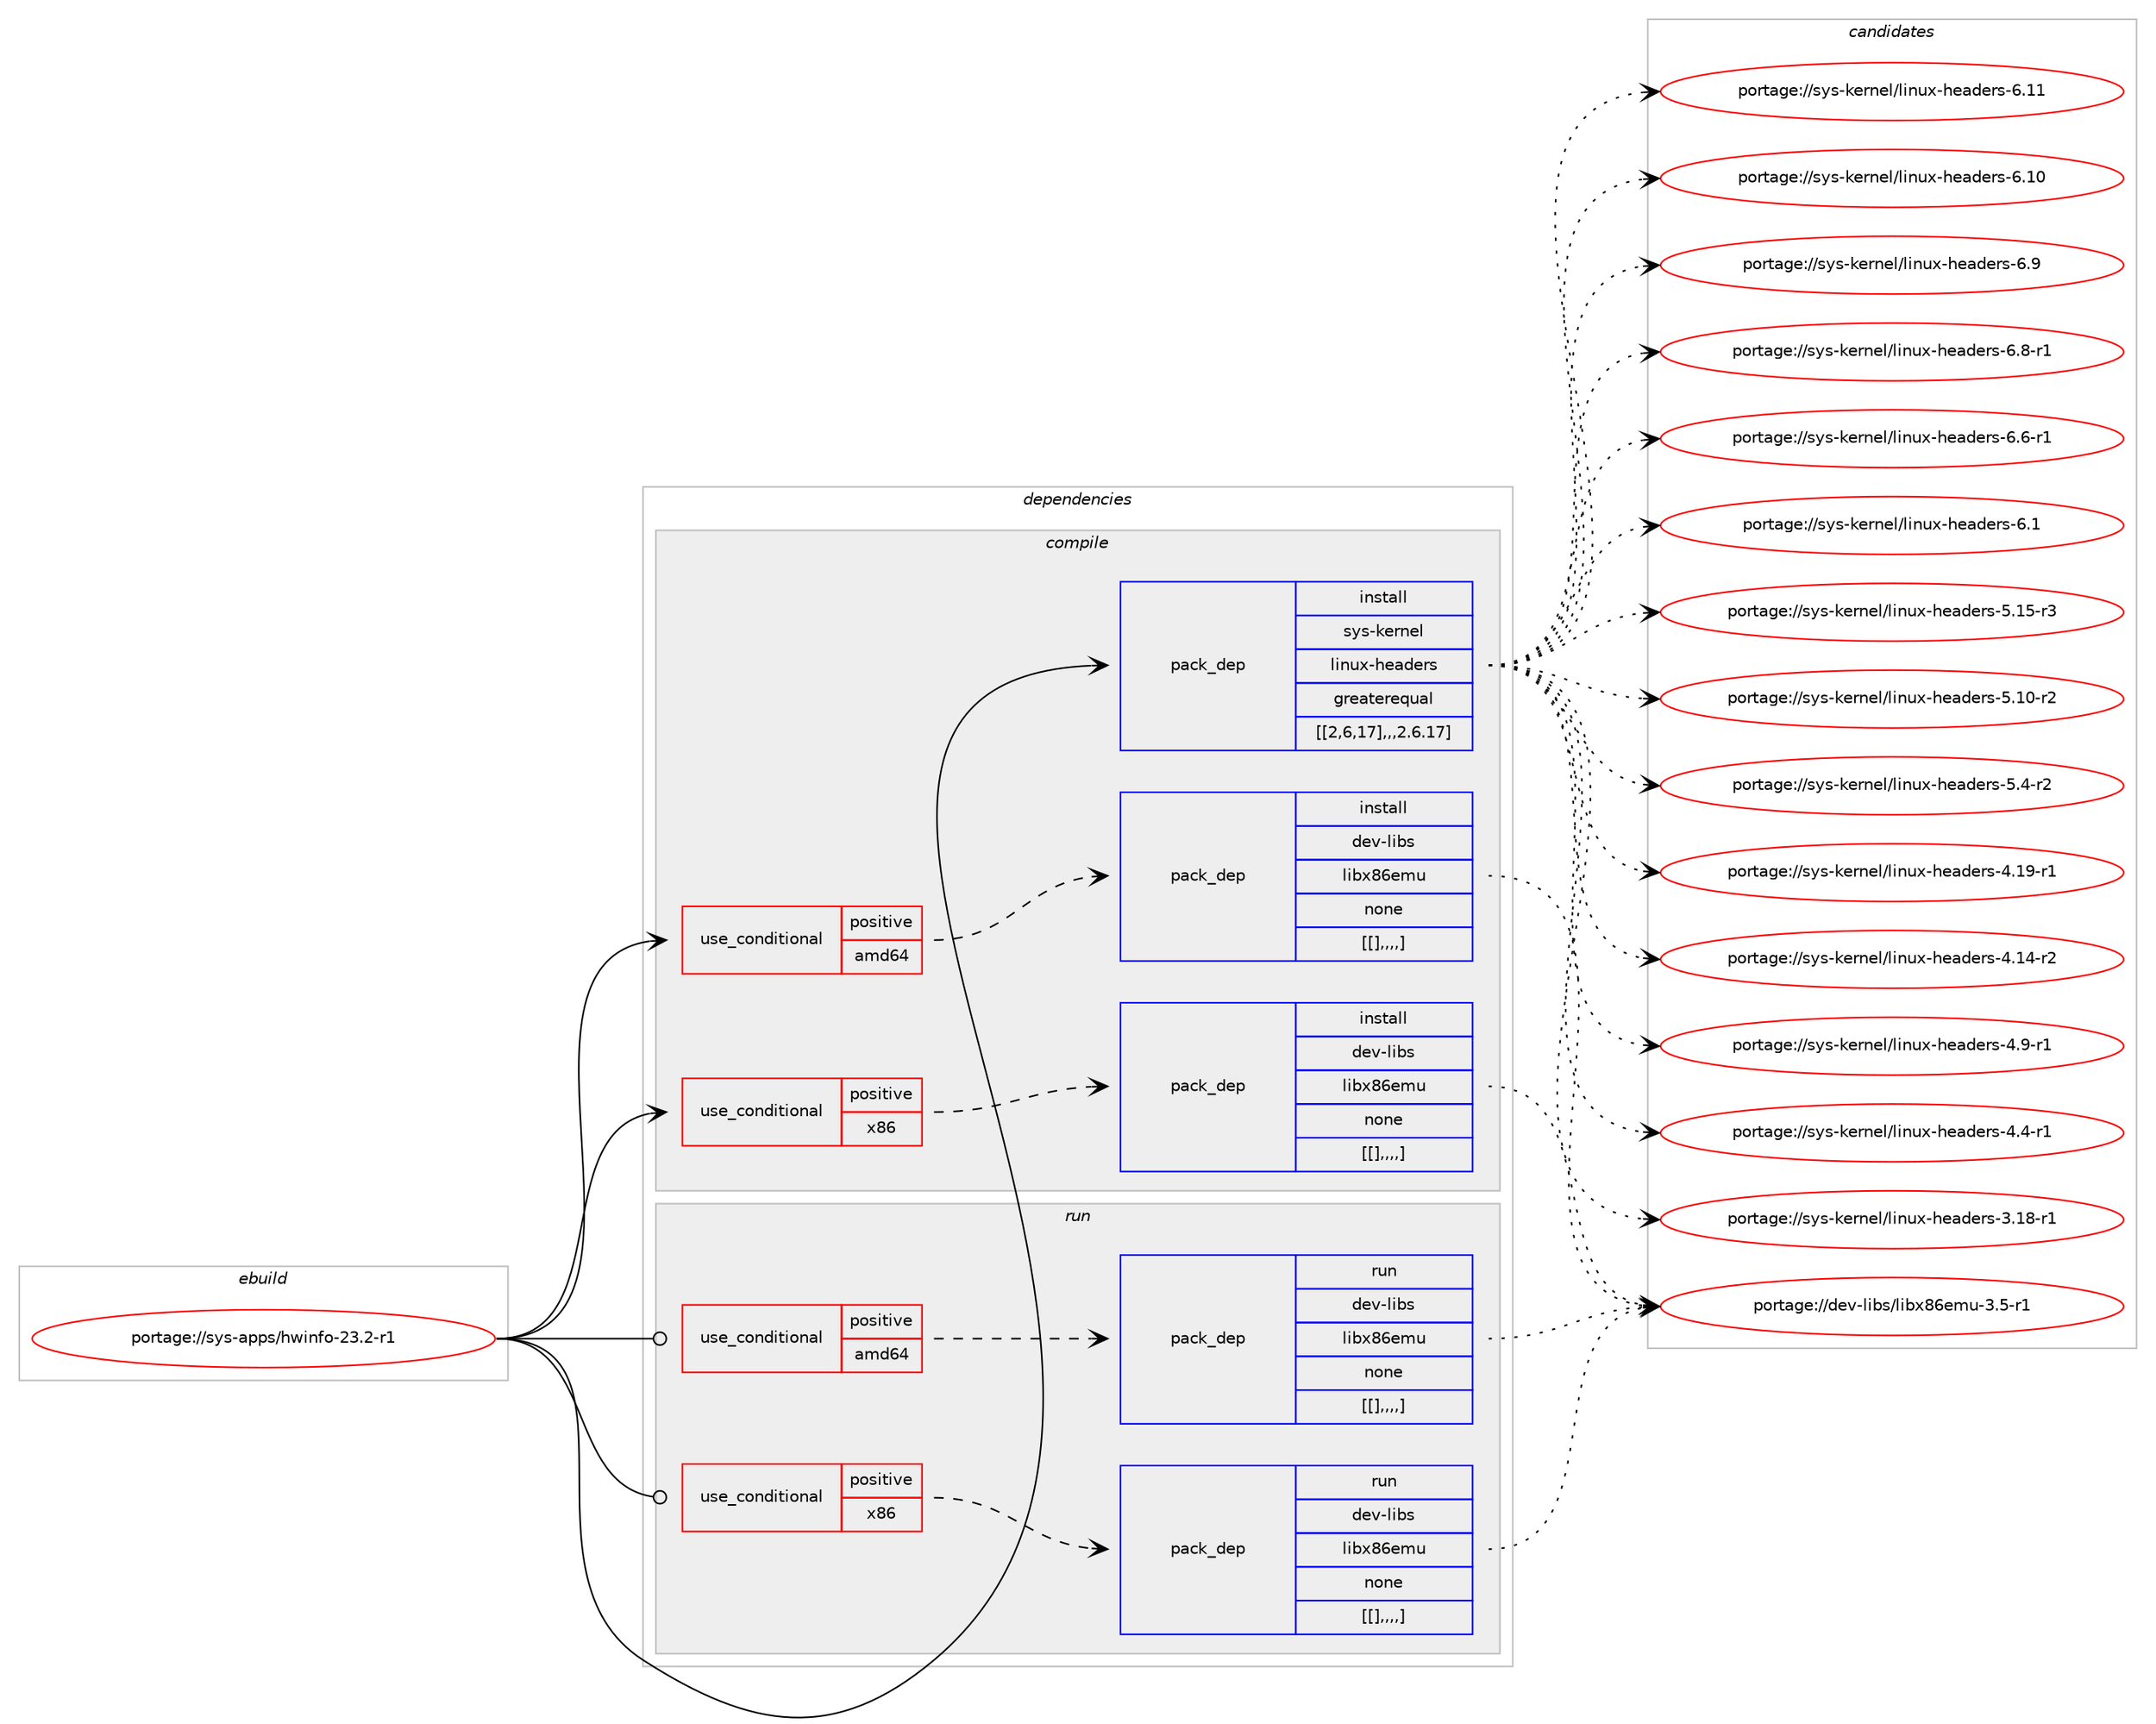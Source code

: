 digraph prolog {

# *************
# Graph options
# *************

newrank=true;
concentrate=true;
compound=true;
graph [rankdir=LR,fontname=Helvetica,fontsize=10,ranksep=1.5];#, ranksep=2.5, nodesep=0.2];
edge  [arrowhead=vee];
node  [fontname=Helvetica,fontsize=10];

# **********
# The ebuild
# **********

subgraph cluster_leftcol {
color=gray;
label=<<i>ebuild</i>>;
id [label="portage://sys-apps/hwinfo-23.2-r1", color=red, width=4, href="../sys-apps/hwinfo-23.2-r1.svg"];
}

# ****************
# The dependencies
# ****************

subgraph cluster_midcol {
color=gray;
label=<<i>dependencies</i>>;
subgraph cluster_compile {
fillcolor="#eeeeee";
style=filled;
label=<<i>compile</i>>;
subgraph cond117690 {
dependency443759 [label=<<TABLE BORDER="0" CELLBORDER="1" CELLSPACING="0" CELLPADDING="4"><TR><TD ROWSPAN="3" CELLPADDING="10">use_conditional</TD></TR><TR><TD>positive</TD></TR><TR><TD>amd64</TD></TR></TABLE>>, shape=none, color=red];
subgraph pack322871 {
dependency443760 [label=<<TABLE BORDER="0" CELLBORDER="1" CELLSPACING="0" CELLPADDING="4" WIDTH="220"><TR><TD ROWSPAN="6" CELLPADDING="30">pack_dep</TD></TR><TR><TD WIDTH="110">install</TD></TR><TR><TD>dev-libs</TD></TR><TR><TD>libx86emu</TD></TR><TR><TD>none</TD></TR><TR><TD>[[],,,,]</TD></TR></TABLE>>, shape=none, color=blue];
}
dependency443759:e -> dependency443760:w [weight=20,style="dashed",arrowhead="vee"];
}
id:e -> dependency443759:w [weight=20,style="solid",arrowhead="vee"];
subgraph cond117691 {
dependency443761 [label=<<TABLE BORDER="0" CELLBORDER="1" CELLSPACING="0" CELLPADDING="4"><TR><TD ROWSPAN="3" CELLPADDING="10">use_conditional</TD></TR><TR><TD>positive</TD></TR><TR><TD>x86</TD></TR></TABLE>>, shape=none, color=red];
subgraph pack322872 {
dependency443762 [label=<<TABLE BORDER="0" CELLBORDER="1" CELLSPACING="0" CELLPADDING="4" WIDTH="220"><TR><TD ROWSPAN="6" CELLPADDING="30">pack_dep</TD></TR><TR><TD WIDTH="110">install</TD></TR><TR><TD>dev-libs</TD></TR><TR><TD>libx86emu</TD></TR><TR><TD>none</TD></TR><TR><TD>[[],,,,]</TD></TR></TABLE>>, shape=none, color=blue];
}
dependency443761:e -> dependency443762:w [weight=20,style="dashed",arrowhead="vee"];
}
id:e -> dependency443761:w [weight=20,style="solid",arrowhead="vee"];
subgraph pack322873 {
dependency443763 [label=<<TABLE BORDER="0" CELLBORDER="1" CELLSPACING="0" CELLPADDING="4" WIDTH="220"><TR><TD ROWSPAN="6" CELLPADDING="30">pack_dep</TD></TR><TR><TD WIDTH="110">install</TD></TR><TR><TD>sys-kernel</TD></TR><TR><TD>linux-headers</TD></TR><TR><TD>greaterequal</TD></TR><TR><TD>[[2,6,17],,,2.6.17]</TD></TR></TABLE>>, shape=none, color=blue];
}
id:e -> dependency443763:w [weight=20,style="solid",arrowhead="vee"];
}
subgraph cluster_compileandrun {
fillcolor="#eeeeee";
style=filled;
label=<<i>compile and run</i>>;
}
subgraph cluster_run {
fillcolor="#eeeeee";
style=filled;
label=<<i>run</i>>;
subgraph cond117693 {
dependency443766 [label=<<TABLE BORDER="0" CELLBORDER="1" CELLSPACING="0" CELLPADDING="4"><TR><TD ROWSPAN="3" CELLPADDING="10">use_conditional</TD></TR><TR><TD>positive</TD></TR><TR><TD>amd64</TD></TR></TABLE>>, shape=none, color=red];
subgraph pack322875 {
dependency443767 [label=<<TABLE BORDER="0" CELLBORDER="1" CELLSPACING="0" CELLPADDING="4" WIDTH="220"><TR><TD ROWSPAN="6" CELLPADDING="30">pack_dep</TD></TR><TR><TD WIDTH="110">run</TD></TR><TR><TD>dev-libs</TD></TR><TR><TD>libx86emu</TD></TR><TR><TD>none</TD></TR><TR><TD>[[],,,,]</TD></TR></TABLE>>, shape=none, color=blue];
}
dependency443766:e -> dependency443767:w [weight=20,style="dashed",arrowhead="vee"];
}
id:e -> dependency443766:w [weight=20,style="solid",arrowhead="odot"];
subgraph cond117695 {
dependency443770 [label=<<TABLE BORDER="0" CELLBORDER="1" CELLSPACING="0" CELLPADDING="4"><TR><TD ROWSPAN="3" CELLPADDING="10">use_conditional</TD></TR><TR><TD>positive</TD></TR><TR><TD>x86</TD></TR></TABLE>>, shape=none, color=red];
subgraph pack322877 {
dependency443771 [label=<<TABLE BORDER="0" CELLBORDER="1" CELLSPACING="0" CELLPADDING="4" WIDTH="220"><TR><TD ROWSPAN="6" CELLPADDING="30">pack_dep</TD></TR><TR><TD WIDTH="110">run</TD></TR><TR><TD>dev-libs</TD></TR><TR><TD>libx86emu</TD></TR><TR><TD>none</TD></TR><TR><TD>[[],,,,]</TD></TR></TABLE>>, shape=none, color=blue];
}
dependency443770:e -> dependency443771:w [weight=20,style="dashed",arrowhead="vee"];
}
id:e -> dependency443770:w [weight=20,style="solid",arrowhead="odot"];
}
}

# **************
# The candidates
# **************

subgraph cluster_choices {
rank=same;
color=gray;
label=<<i>candidates</i>>;

subgraph choice322871 {
color=black;
nodesep=1;
choice100101118451081059811547108105981205654101109117455146534511449 [label="portage://dev-libs/libx86emu-3.5-r1", color=red, width=4,href="../dev-libs/libx86emu-3.5-r1.svg"];
dependency443760:e -> choice100101118451081059811547108105981205654101109117455146534511449:w [style=dotted,weight="100"];
}
subgraph choice322872 {
color=black;
nodesep=1;
choice100101118451081059811547108105981205654101109117455146534511449 [label="portage://dev-libs/libx86emu-3.5-r1", color=red, width=4,href="../dev-libs/libx86emu-3.5-r1.svg"];
dependency443762:e -> choice100101118451081059811547108105981205654101109117455146534511449:w [style=dotted,weight="100"];
}
subgraph choice322873 {
color=black;
nodesep=1;
choice115121115451071011141101011084710810511011712045104101971001011141154554464949 [label="portage://sys-kernel/linux-headers-6.11", color=red, width=4,href="../sys-kernel/linux-headers-6.11.svg"];
choice115121115451071011141101011084710810511011712045104101971001011141154554464948 [label="portage://sys-kernel/linux-headers-6.10", color=red, width=4,href="../sys-kernel/linux-headers-6.10.svg"];
choice1151211154510710111411010110847108105110117120451041019710010111411545544657 [label="portage://sys-kernel/linux-headers-6.9", color=red, width=4,href="../sys-kernel/linux-headers-6.9.svg"];
choice11512111545107101114110101108471081051101171204510410197100101114115455446564511449 [label="portage://sys-kernel/linux-headers-6.8-r1", color=red, width=4,href="../sys-kernel/linux-headers-6.8-r1.svg"];
choice11512111545107101114110101108471081051101171204510410197100101114115455446544511449 [label="portage://sys-kernel/linux-headers-6.6-r1", color=red, width=4,href="../sys-kernel/linux-headers-6.6-r1.svg"];
choice1151211154510710111411010110847108105110117120451041019710010111411545544649 [label="portage://sys-kernel/linux-headers-6.1", color=red, width=4,href="../sys-kernel/linux-headers-6.1.svg"];
choice1151211154510710111411010110847108105110117120451041019710010111411545534649534511451 [label="portage://sys-kernel/linux-headers-5.15-r3", color=red, width=4,href="../sys-kernel/linux-headers-5.15-r3.svg"];
choice1151211154510710111411010110847108105110117120451041019710010111411545534649484511450 [label="portage://sys-kernel/linux-headers-5.10-r2", color=red, width=4,href="../sys-kernel/linux-headers-5.10-r2.svg"];
choice11512111545107101114110101108471081051101171204510410197100101114115455346524511450 [label="portage://sys-kernel/linux-headers-5.4-r2", color=red, width=4,href="../sys-kernel/linux-headers-5.4-r2.svg"];
choice1151211154510710111411010110847108105110117120451041019710010111411545524649574511449 [label="portage://sys-kernel/linux-headers-4.19-r1", color=red, width=4,href="../sys-kernel/linux-headers-4.19-r1.svg"];
choice1151211154510710111411010110847108105110117120451041019710010111411545524649524511450 [label="portage://sys-kernel/linux-headers-4.14-r2", color=red, width=4,href="../sys-kernel/linux-headers-4.14-r2.svg"];
choice11512111545107101114110101108471081051101171204510410197100101114115455246574511449 [label="portage://sys-kernel/linux-headers-4.9-r1", color=red, width=4,href="../sys-kernel/linux-headers-4.9-r1.svg"];
choice11512111545107101114110101108471081051101171204510410197100101114115455246524511449 [label="portage://sys-kernel/linux-headers-4.4-r1", color=red, width=4,href="../sys-kernel/linux-headers-4.4-r1.svg"];
choice1151211154510710111411010110847108105110117120451041019710010111411545514649564511449 [label="portage://sys-kernel/linux-headers-3.18-r1", color=red, width=4,href="../sys-kernel/linux-headers-3.18-r1.svg"];
dependency443763:e -> choice115121115451071011141101011084710810511011712045104101971001011141154554464949:w [style=dotted,weight="100"];
dependency443763:e -> choice115121115451071011141101011084710810511011712045104101971001011141154554464948:w [style=dotted,weight="100"];
dependency443763:e -> choice1151211154510710111411010110847108105110117120451041019710010111411545544657:w [style=dotted,weight="100"];
dependency443763:e -> choice11512111545107101114110101108471081051101171204510410197100101114115455446564511449:w [style=dotted,weight="100"];
dependency443763:e -> choice11512111545107101114110101108471081051101171204510410197100101114115455446544511449:w [style=dotted,weight="100"];
dependency443763:e -> choice1151211154510710111411010110847108105110117120451041019710010111411545544649:w [style=dotted,weight="100"];
dependency443763:e -> choice1151211154510710111411010110847108105110117120451041019710010111411545534649534511451:w [style=dotted,weight="100"];
dependency443763:e -> choice1151211154510710111411010110847108105110117120451041019710010111411545534649484511450:w [style=dotted,weight="100"];
dependency443763:e -> choice11512111545107101114110101108471081051101171204510410197100101114115455346524511450:w [style=dotted,weight="100"];
dependency443763:e -> choice1151211154510710111411010110847108105110117120451041019710010111411545524649574511449:w [style=dotted,weight="100"];
dependency443763:e -> choice1151211154510710111411010110847108105110117120451041019710010111411545524649524511450:w [style=dotted,weight="100"];
dependency443763:e -> choice11512111545107101114110101108471081051101171204510410197100101114115455246574511449:w [style=dotted,weight="100"];
dependency443763:e -> choice11512111545107101114110101108471081051101171204510410197100101114115455246524511449:w [style=dotted,weight="100"];
dependency443763:e -> choice1151211154510710111411010110847108105110117120451041019710010111411545514649564511449:w [style=dotted,weight="100"];
}
subgraph choice322874 {
color=black;
nodesep=1;
choice100101118451081059811547108105981205654101109117455146534511449 [label="portage://dev-libs/libx86emu-3.5-r1", color=red, width=4,href="../dev-libs/libx86emu-3.5-r1.svg"];
dependency443767:e -> choice100101118451081059811547108105981205654101109117455146534511449:w [style=dotted,weight="100"];
}
subgraph choice322875 {
color=black;
nodesep=1;
choice100101118451081059811547108105981205654101109117455146534511449 [label="portage://dev-libs/libx86emu-3.5-r1", color=red, width=4,href="../dev-libs/libx86emu-3.5-r1.svg"];
dependency443771:e -> choice100101118451081059811547108105981205654101109117455146534511449:w [style=dotted,weight="100"];
}
}

}

